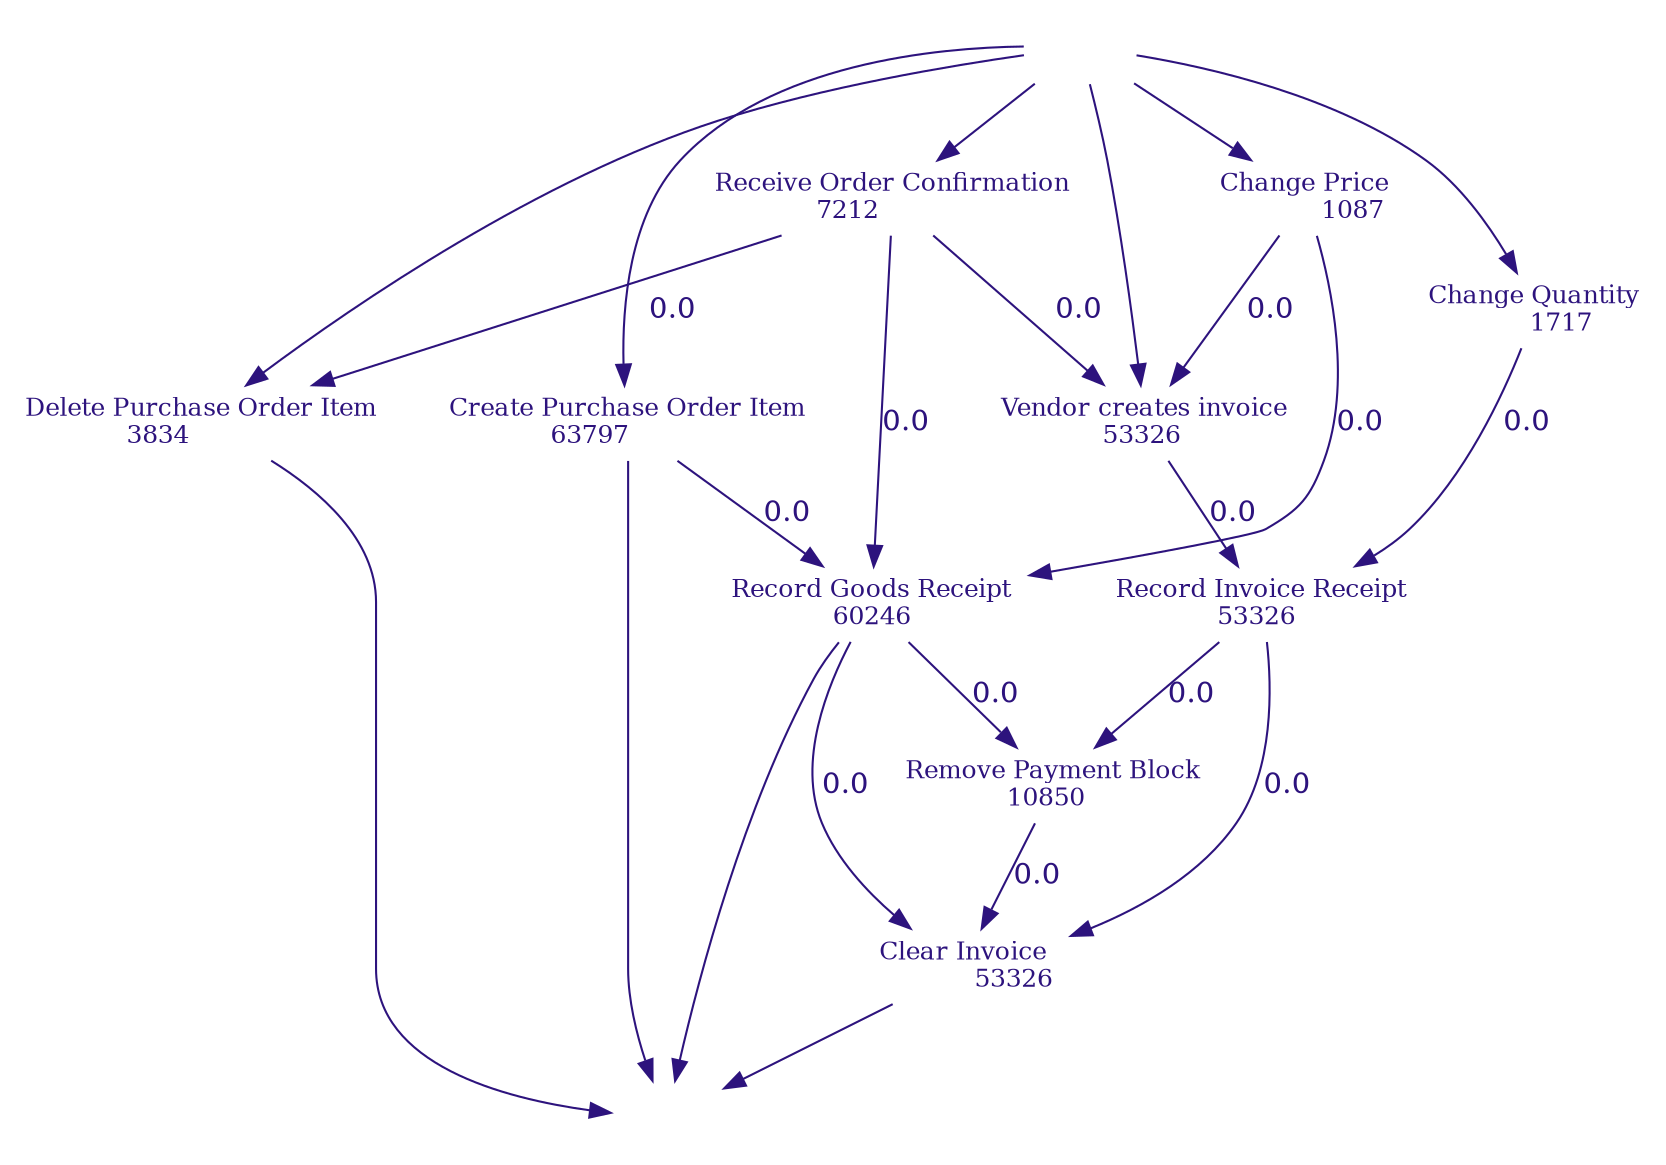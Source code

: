 digraph graph2 {
	node [color="#2d137d" fontcolor="#2d137d" fontsize=12.0 image="1.png" shape=plaintext size=2]
	edge [color="#2d137d" fontcolor="#2d137d"]
	"Create Purchase Order Item" [label="Create Purchase Order Item
             63797\l"]
	"Receive Order Confirmation" [label="Receive Order Confirmation
             7212\l"]
	"Record Goods Receipt" [label="Record Goods Receipt
             60246\l"]
	"Vendor creates invoice" [label="Vendor creates invoice
             53326\l"]
	"Record Invoice Receipt" [label="Record Invoice Receipt
             53326\l"]
	"Clear Invoice" [label="Clear Invoice
             53326\l"]
	"Change Quantity" [label="Change Quantity
             1717\l"]
	"Remove Payment Block" [label="Remove Payment Block
             10850\l"]
	"Change Price" [label="Change Price
             1087\l"]
	"Delete Purchase Order Item" [label="Delete Purchase Order Item
             3834\l"]
	startevent [label="" image=""]
	endevent [label="" image=""]
	startevent -> "Change Price"
	startevent -> "Change Quantity"
	startevent -> "Create Purchase Order Item"
	startevent -> "Delete Purchase Order Item"
	startevent -> "Receive Order Confirmation"
	startevent -> "Vendor creates invoice"
	"Clear Invoice" -> endevent
	"Create Purchase Order Item" -> endevent
	"Delete Purchase Order Item" -> endevent
	"Record Goods Receipt" -> endevent
	"Receive Order Confirmation" -> "Delete Purchase Order Item" [label=0.0]
	"Record Invoice Receipt" -> "Remove Payment Block" [label=0.0]
	"Record Invoice Receipt" -> "Clear Invoice" [label=0.0]
	"Create Purchase Order Item" -> "Record Goods Receipt" [label=0.0]
	"Record Goods Receipt" -> "Remove Payment Block" [label=0.0]
	"Remove Payment Block" -> "Clear Invoice" [label=0.0]
	"Record Goods Receipt" -> "Clear Invoice" [label=0.0]
	"Vendor creates invoice" -> "Record Invoice Receipt" [label=0.0]
	"Change Quantity" -> "Record Invoice Receipt" [label=0.0]
	"Change Price" -> "Record Goods Receipt" [label=0.0]
	"Receive Order Confirmation" -> "Record Goods Receipt" [label=0.0]
	"Change Price" -> "Vendor creates invoice" [label=0.0]
	"Receive Order Confirmation" -> "Vendor creates invoice" [label=0.0]
}
